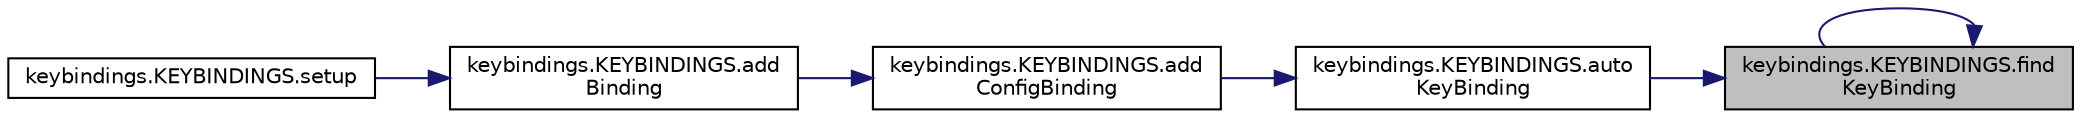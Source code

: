 digraph "keybindings.KEYBINDINGS.findKeyBinding"
{
 // LATEX_PDF_SIZE
  edge [fontname="Helvetica",fontsize="10",labelfontname="Helvetica",labelfontsize="10"];
  node [fontname="Helvetica",fontsize="10",shape=record];
  rankdir="RL";
  Node1 [label="keybindings.KEYBINDINGS.find\lKeyBinding",height=0.2,width=0.4,color="black", fillcolor="grey75", style="filled", fontcolor="black",tooltip=" "];
  Node1 -> Node2 [dir="back",color="midnightblue",fontsize="10",style="solid",fontname="Helvetica"];
  Node2 [label="keybindings.KEYBINDINGS.auto\lKeyBinding",height=0.2,width=0.4,color="black", fillcolor="white", style="filled",URL="$classkeybindings_1_1_k_e_y_b_i_n_d_i_n_g_s.html#a4a27877a75c80ebd538ac22e8fb9c1b3",tooltip=" "];
  Node2 -> Node3 [dir="back",color="midnightblue",fontsize="10",style="solid",fontname="Helvetica"];
  Node3 [label="keybindings.KEYBINDINGS.add\lConfigBinding",height=0.2,width=0.4,color="black", fillcolor="white", style="filled",URL="$classkeybindings_1_1_k_e_y_b_i_n_d_i_n_g_s.html#af5b292697ceda43e3a88ccc8a9bd6410",tooltip=" "];
  Node3 -> Node4 [dir="back",color="midnightblue",fontsize="10",style="solid",fontname="Helvetica"];
  Node4 [label="keybindings.KEYBINDINGS.add\lBinding",height=0.2,width=0.4,color="black", fillcolor="white", style="filled",URL="$classkeybindings_1_1_k_e_y_b_i_n_d_i_n_g_s.html#a26da3f54ebe7d7fa8cd80acda55da744",tooltip=" "];
  Node4 -> Node5 [dir="back",color="midnightblue",fontsize="10",style="solid",fontname="Helvetica"];
  Node5 [label="keybindings.KEYBINDINGS.setup",height=0.2,width=0.4,color="black", fillcolor="white", style="filled",URL="$classkeybindings_1_1_k_e_y_b_i_n_d_i_n_g_s.html#aec8e82cce98d0b7cb72489d7f14c3212",tooltip=" "];
  Node1 -> Node1 [dir="back",color="midnightblue",fontsize="10",style="solid",fontname="Helvetica"];
}
